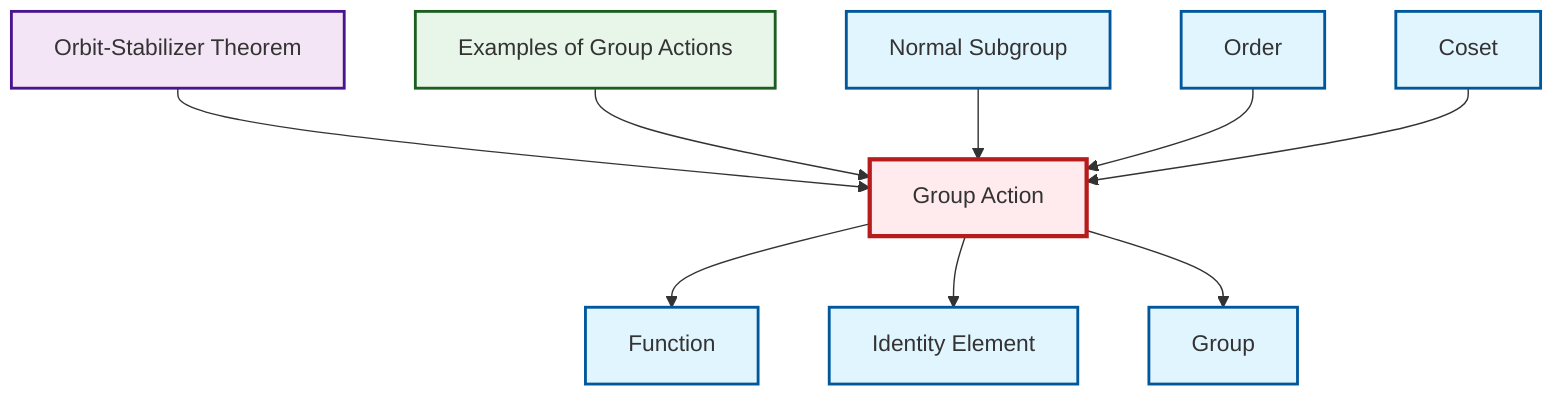 graph TD
    classDef definition fill:#e1f5fe,stroke:#01579b,stroke-width:2px
    classDef theorem fill:#f3e5f5,stroke:#4a148c,stroke-width:2px
    classDef axiom fill:#fff3e0,stroke:#e65100,stroke-width:2px
    classDef example fill:#e8f5e9,stroke:#1b5e20,stroke-width:2px
    classDef current fill:#ffebee,stroke:#b71c1c,stroke-width:3px
    def-order["Order"]:::definition
    def-function["Function"]:::definition
    def-normal-subgroup["Normal Subgroup"]:::definition
    def-group["Group"]:::definition
    ex-group-action-examples["Examples of Group Actions"]:::example
    def-identity-element["Identity Element"]:::definition
    thm-orbit-stabilizer["Orbit-Stabilizer Theorem"]:::theorem
    def-coset["Coset"]:::definition
    def-group-action["Group Action"]:::definition
    thm-orbit-stabilizer --> def-group-action
    def-group-action --> def-function
    ex-group-action-examples --> def-group-action
    def-normal-subgroup --> def-group-action
    def-group-action --> def-identity-element
    def-order --> def-group-action
    def-coset --> def-group-action
    def-group-action --> def-group
    class def-group-action current